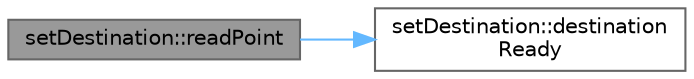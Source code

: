 digraph "setDestination::readPoint"
{
 // LATEX_PDF_SIZE
  bgcolor="transparent";
  edge [fontname=Helvetica,fontsize=10,labelfontname=Helvetica,labelfontsize=10];
  node [fontname=Helvetica,fontsize=10,shape=box,height=0.2,width=0.4];
  rankdir="LR";
  Node1 [id="Node000001",label="setDestination::readPoint",height=0.2,width=0.4,color="gray40", fillcolor="grey60", style="filled", fontcolor="black",tooltip="Reads the point from the input line edit."];
  Node1 -> Node2 [id="edge1_Node000001_Node000002",color="steelblue1",style="solid",tooltip=" "];
  Node2 [id="Node000002",label="setDestination::destination\lReady",height=0.2,width=0.4,color="grey40", fillcolor="white", style="filled",URL="$classset_destination.html#abe8e59e2426273b27e9af180fc56b9ba",tooltip="Signal emitted when the destination point is ready."];
}
